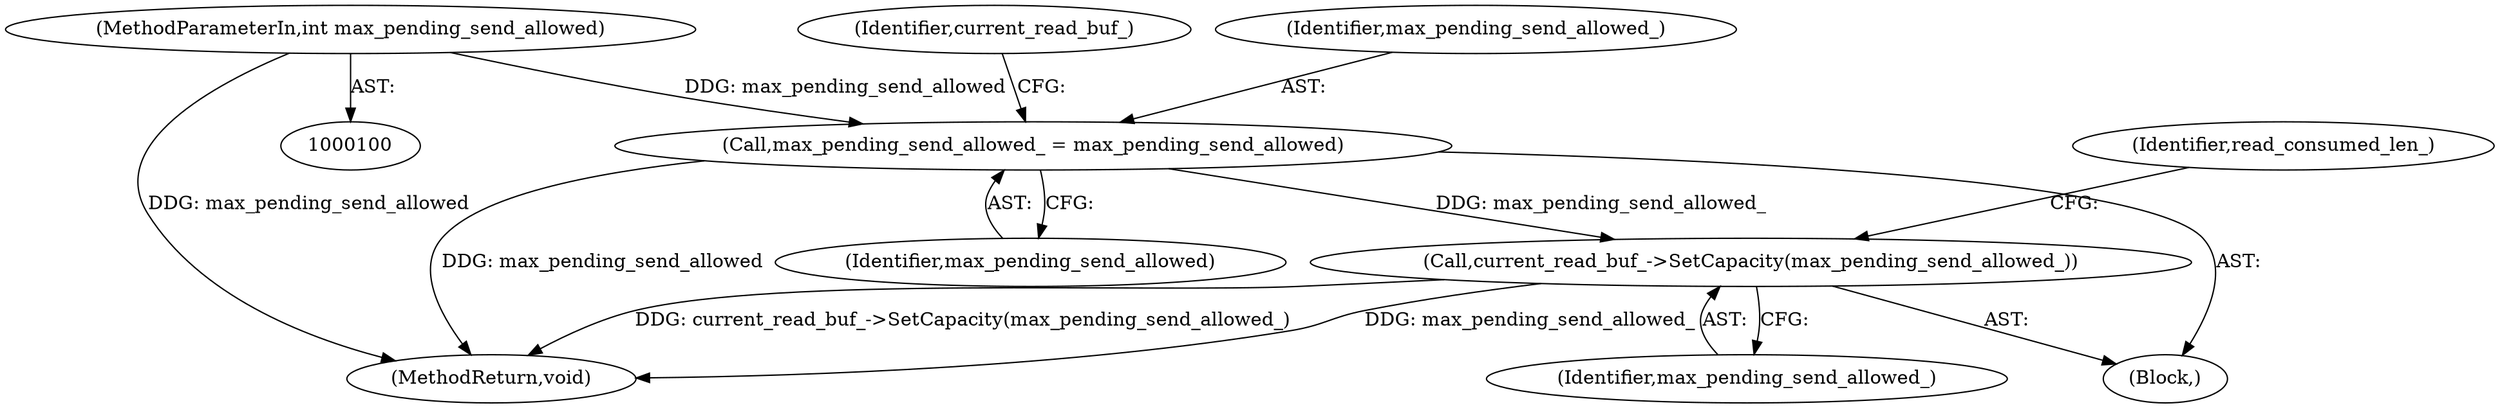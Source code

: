 digraph "0_Chrome_511d0a0a31a54e0cc0f15cb1b977dc9f9b20f0d3_0@API" {
"1000115" [label="(Call,current_read_buf_->SetCapacity(max_pending_send_allowed_))"];
"1000108" [label="(Call,max_pending_send_allowed_ = max_pending_send_allowed)"];
"1000102" [label="(MethodParameterIn,int max_pending_send_allowed)"];
"1000109" [label="(Identifier,max_pending_send_allowed_)"];
"1000103" [label="(Block,)"];
"1000110" [label="(Identifier,max_pending_send_allowed)"];
"1000150" [label="(MethodReturn,void)"];
"1000116" [label="(Identifier,max_pending_send_allowed_)"];
"1000115" [label="(Call,current_read_buf_->SetCapacity(max_pending_send_allowed_))"];
"1000108" [label="(Call,max_pending_send_allowed_ = max_pending_send_allowed)"];
"1000112" [label="(Identifier,current_read_buf_)"];
"1000118" [label="(Identifier,read_consumed_len_)"];
"1000102" [label="(MethodParameterIn,int max_pending_send_allowed)"];
"1000115" -> "1000103"  [label="AST: "];
"1000115" -> "1000116"  [label="CFG: "];
"1000116" -> "1000115"  [label="AST: "];
"1000118" -> "1000115"  [label="CFG: "];
"1000115" -> "1000150"  [label="DDG: current_read_buf_->SetCapacity(max_pending_send_allowed_)"];
"1000115" -> "1000150"  [label="DDG: max_pending_send_allowed_"];
"1000108" -> "1000115"  [label="DDG: max_pending_send_allowed_"];
"1000108" -> "1000103"  [label="AST: "];
"1000108" -> "1000110"  [label="CFG: "];
"1000109" -> "1000108"  [label="AST: "];
"1000110" -> "1000108"  [label="AST: "];
"1000112" -> "1000108"  [label="CFG: "];
"1000108" -> "1000150"  [label="DDG: max_pending_send_allowed"];
"1000102" -> "1000108"  [label="DDG: max_pending_send_allowed"];
"1000102" -> "1000100"  [label="AST: "];
"1000102" -> "1000150"  [label="DDG: max_pending_send_allowed"];
}
